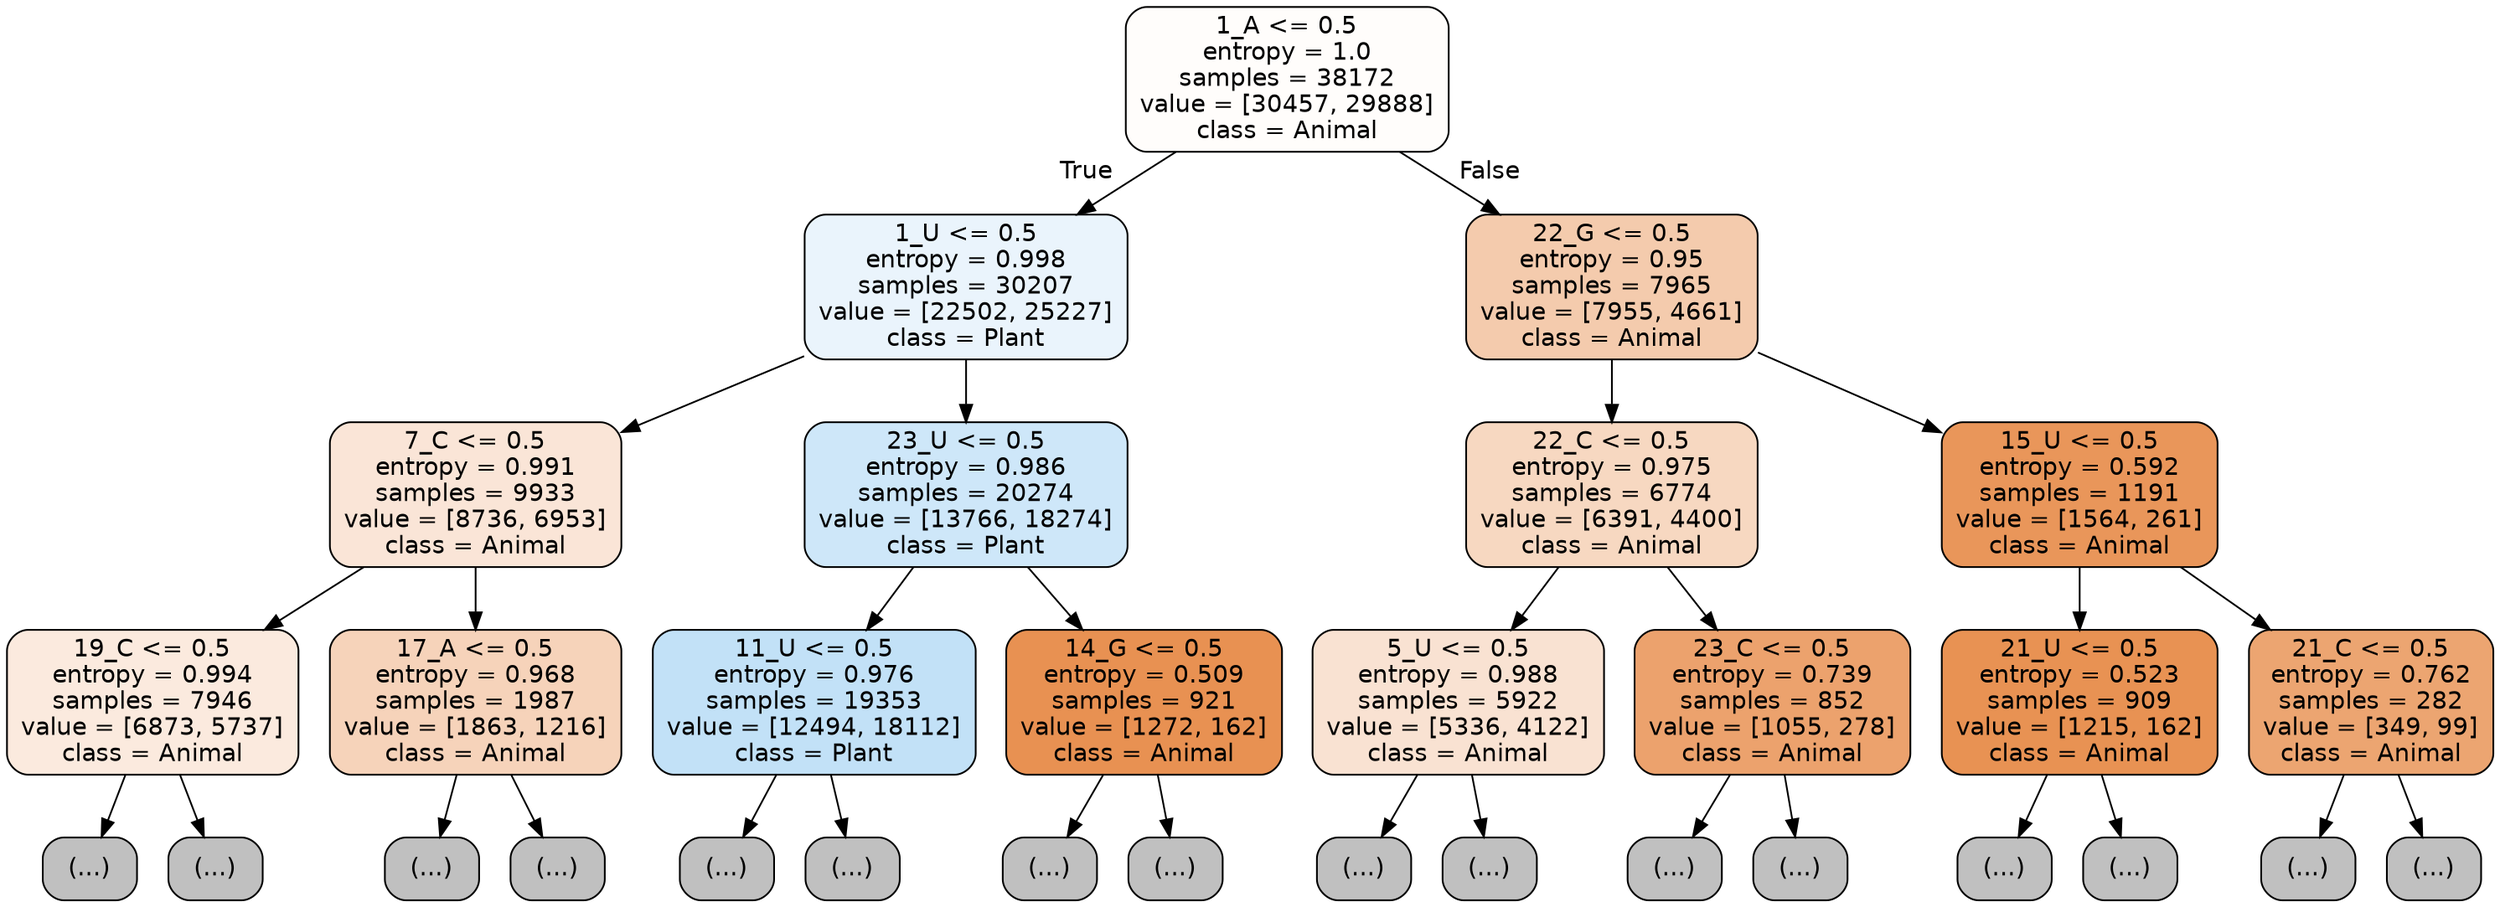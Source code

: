 digraph Tree {
node [shape=box, style="filled, rounded", color="black", fontname="helvetica"] ;
edge [fontname="helvetica"] ;
0 [label="1_A <= 0.5\nentropy = 1.0\nsamples = 38172\nvalue = [30457, 29888]\nclass = Animal", fillcolor="#fffdfb"] ;
1 [label="1_U <= 0.5\nentropy = 0.998\nsamples = 30207\nvalue = [22502, 25227]\nclass = Plant", fillcolor="#eaf4fc"] ;
0 -> 1 [labeldistance=2.5, labelangle=45, headlabel="True"] ;
2 [label="7_C <= 0.5\nentropy = 0.991\nsamples = 9933\nvalue = [8736, 6953]\nclass = Animal", fillcolor="#fae5d7"] ;
1 -> 2 ;
3 [label="19_C <= 0.5\nentropy = 0.994\nsamples = 7946\nvalue = [6873, 5737]\nclass = Animal", fillcolor="#fbeade"] ;
2 -> 3 ;
4 [label="(...)", fillcolor="#C0C0C0"] ;
3 -> 4 ;
3313 [label="(...)", fillcolor="#C0C0C0"] ;
3 -> 3313 ;
4430 [label="17_A <= 0.5\nentropy = 0.968\nsamples = 1987\nvalue = [1863, 1216]\nclass = Animal", fillcolor="#f6d3ba"] ;
2 -> 4430 ;
4431 [label="(...)", fillcolor="#C0C0C0"] ;
4430 -> 4431 ;
5412 [label="(...)", fillcolor="#C0C0C0"] ;
4430 -> 5412 ;
5631 [label="23_U <= 0.5\nentropy = 0.986\nsamples = 20274\nvalue = [13766, 18274]\nclass = Plant", fillcolor="#cee7f9"] ;
1 -> 5631 ;
5632 [label="11_U <= 0.5\nentropy = 0.976\nsamples = 19353\nvalue = [12494, 18112]\nclass = Plant", fillcolor="#c2e1f7"] ;
5631 -> 5632 ;
5633 [label="(...)", fillcolor="#C0C0C0"] ;
5632 -> 5633 ;
10824 [label="(...)", fillcolor="#C0C0C0"] ;
5632 -> 10824 ;
12835 [label="14_G <= 0.5\nentropy = 0.509\nsamples = 921\nvalue = [1272, 162]\nclass = Animal", fillcolor="#e89152"] ;
5631 -> 12835 ;
12836 [label="(...)", fillcolor="#C0C0C0"] ;
12835 -> 12836 ;
13067 [label="(...)", fillcolor="#C0C0C0"] ;
12835 -> 13067 ;
13166 [label="22_G <= 0.5\nentropy = 0.95\nsamples = 7965\nvalue = [7955, 4661]\nclass = Animal", fillcolor="#f4cbad"] ;
0 -> 13166 [labeldistance=2.5, labelangle=-45, headlabel="False"] ;
13167 [label="22_C <= 0.5\nentropy = 0.975\nsamples = 6774\nvalue = [6391, 4400]\nclass = Animal", fillcolor="#f7d8c1"] ;
13166 -> 13167 ;
13168 [label="5_U <= 0.5\nentropy = 0.988\nsamples = 5922\nvalue = [5336, 4122]\nclass = Animal", fillcolor="#f9e2d2"] ;
13167 -> 13168 ;
13169 [label="(...)", fillcolor="#C0C0C0"] ;
13168 -> 13169 ;
15404 [label="(...)", fillcolor="#C0C0C0"] ;
13168 -> 15404 ;
16199 [label="23_C <= 0.5\nentropy = 0.739\nsamples = 852\nvalue = [1055, 278]\nclass = Animal", fillcolor="#eca26d"] ;
13167 -> 16199 ;
16200 [label="(...)", fillcolor="#C0C0C0"] ;
16199 -> 16200 ;
16523 [label="(...)", fillcolor="#C0C0C0"] ;
16199 -> 16523 ;
16556 [label="15_U <= 0.5\nentropy = 0.592\nsamples = 1191\nvalue = [1564, 261]\nclass = Animal", fillcolor="#e9965a"] ;
13166 -> 16556 ;
16557 [label="21_U <= 0.5\nentropy = 0.523\nsamples = 909\nvalue = [1215, 162]\nclass = Animal", fillcolor="#e89253"] ;
16556 -> 16557 ;
16558 [label="(...)", fillcolor="#C0C0C0"] ;
16557 -> 16558 ;
16799 [label="(...)", fillcolor="#C0C0C0"] ;
16557 -> 16799 ;
16880 [label="21_C <= 0.5\nentropy = 0.762\nsamples = 282\nvalue = [349, 99]\nclass = Animal", fillcolor="#eca571"] ;
16556 -> 16880 ;
16881 [label="(...)", fillcolor="#C0C0C0"] ;
16880 -> 16881 ;
16980 [label="(...)", fillcolor="#C0C0C0"] ;
16880 -> 16980 ;
}